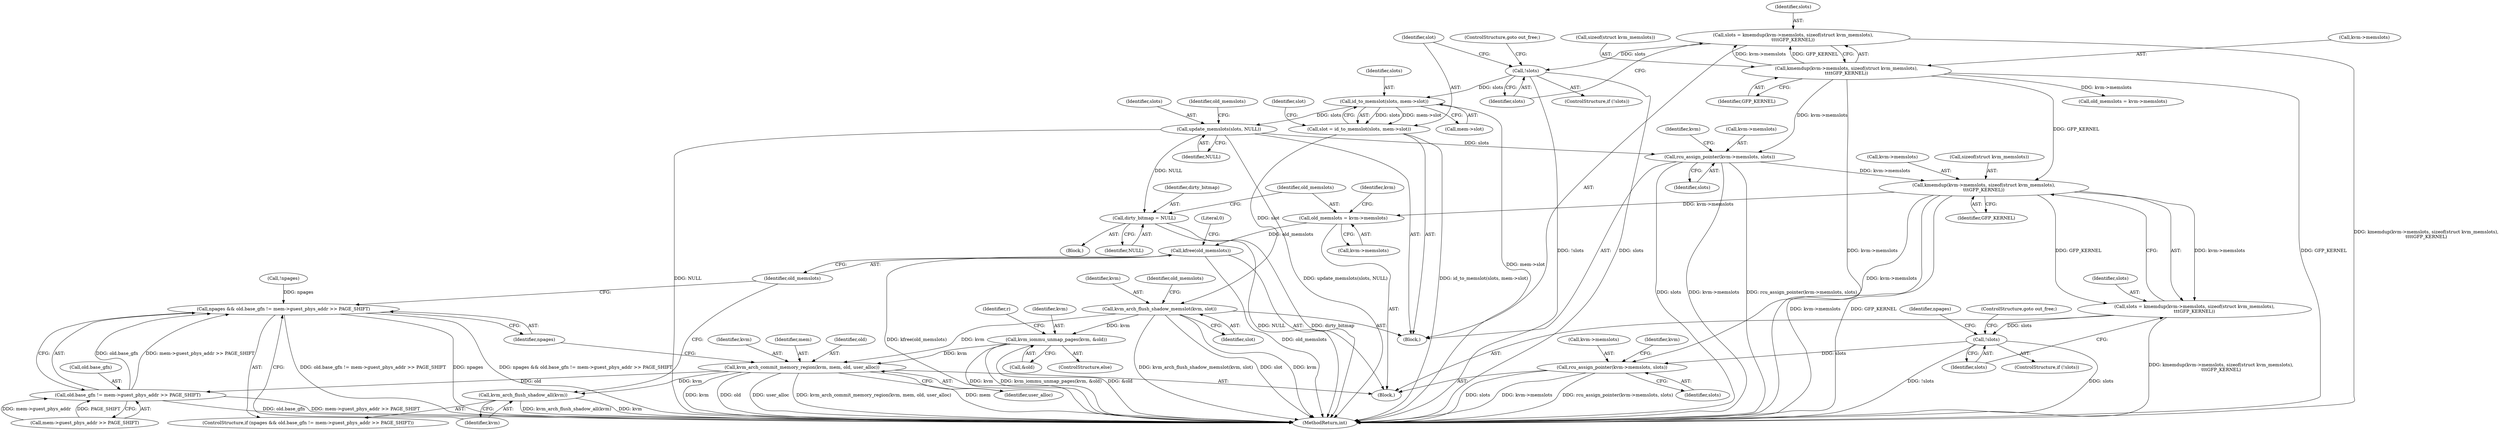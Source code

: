 digraph "0_linux_12d6e7538e2d418c08f082b1b44ffa5fb7270ed8@pointer" {
"1000365" [label="(Call,slots = kmemdup(kvm->memslots, sizeof(struct kvm_memslots),\n\t\t\t\tGFP_KERNEL))"];
"1000367" [label="(Call,kmemdup(kvm->memslots, sizeof(struct kvm_memslots),\n\t\t\t\tGFP_KERNEL))"];
"1000375" [label="(Call,!slots)"];
"1000380" [label="(Call,id_to_memslot(slots, mem->slot))"];
"1000378" [label="(Call,slot = id_to_memslot(slots, mem->slot))"];
"1000408" [label="(Call,kvm_arch_flush_shadow_memslot(kvm, slot))"];
"1000423" [label="(Call,kvm_iommu_unmap_pages(kvm, &old))"];
"1000466" [label="(Call,kvm_arch_commit_memory_region(kvm, mem, old, user_alloc))"];
"1000474" [label="(Call,old.base_gfn != mem->guest_phys_addr >> PAGE_SHIFT)"];
"1000472" [label="(Call,npages && old.base_gfn != mem->guest_phys_addr >> PAGE_SHIFT)"];
"1000483" [label="(Call,kvm_arch_flush_shadow_all(kvm))"];
"1000390" [label="(Call,update_memslots(slots, NULL))"];
"1000398" [label="(Call,rcu_assign_pointer(kvm->memslots, slots))"];
"1000433" [label="(Call,kmemdup(kvm->memslots, sizeof(struct kvm_memslots),\n\t\t\tGFP_KERNEL))"];
"1000431" [label="(Call,slots = kmemdup(kvm->memslots, sizeof(struct kvm_memslots),\n\t\t\tGFP_KERNEL))"];
"1000441" [label="(Call,!slots)"];
"1000456" [label="(Call,rcu_assign_pointer(kvm->memslots, slots))"];
"1000451" [label="(Call,old_memslots = kvm->memslots)"];
"1000485" [label="(Call,kfree(old_memslots))"];
"1000448" [label="(Call,dirty_bitmap = NULL)"];
"1000468" [label="(Identifier,mem)"];
"1000469" [label="(Identifier,old)"];
"1000457" [label="(Call,kvm->memslots)"];
"1000453" [label="(Call,kvm->memslots)"];
"1000483" [label="(Call,kvm_arch_flush_shadow_all(kvm))"];
"1000412" [label="(Identifier,old_memslots)"];
"1000451" [label="(Call,old_memslots = kvm->memslots)"];
"1000446" [label="(Identifier,npages)"];
"1000484" [label="(Identifier,kvm)"];
"1000431" [label="(Call,slots = kmemdup(kvm->memslots, sizeof(struct kvm_memslots),\n\t\t\tGFP_KERNEL))"];
"1000423" [label="(Call,kvm_iommu_unmap_pages(kvm, &old))"];
"1000402" [label="(Identifier,slots)"];
"1000422" [label="(ControlStructure,else)"];
"1000448" [label="(Call,dirty_bitmap = NULL)"];
"1000399" [label="(Call,kvm->memslots)"];
"1000437" [label="(Call,sizeof(struct kvm_memslots))"];
"1000433" [label="(Call,kmemdup(kvm->memslots, sizeof(struct kvm_memslots),\n\t\t\tGFP_KERNEL))"];
"1000428" [label="(Identifier,r)"];
"1000466" [label="(Call,kvm_arch_commit_memory_region(kvm, mem, old, user_alloc))"];
"1000376" [label="(Identifier,slots)"];
"1000377" [label="(ControlStructure,goto out_free;)"];
"1000365" [label="(Call,slots = kmemdup(kvm->memslots, sizeof(struct kvm_memslots),\n\t\t\t\tGFP_KERNEL))"];
"1000116" [label="(Block,)"];
"1000467" [label="(Identifier,kvm)"];
"1000475" [label="(Call,old.base_gfn)"];
"1000432" [label="(Identifier,slots)"];
"1000367" [label="(Call,kmemdup(kvm->memslots, sizeof(struct kvm_memslots),\n\t\t\t\tGFP_KERNEL))"];
"1000464" [label="(Identifier,kvm)"];
"1000425" [label="(Call,&old)"];
"1000449" [label="(Identifier,dirty_bitmap)"];
"1000366" [label="(Identifier,slots)"];
"1000445" [label="(Call,!npages)"];
"1000493" [label="(MethodReturn,int)"];
"1000456" [label="(Call,rcu_assign_pointer(kvm->memslots, slots))"];
"1000393" [label="(Call,old_memslots = kvm->memslots)"];
"1000478" [label="(Call,mem->guest_phys_addr >> PAGE_SHIFT)"];
"1000442" [label="(Identifier,slots)"];
"1000409" [label="(Identifier,kvm)"];
"1000410" [label="(Identifier,slot)"];
"1000380" [label="(Call,id_to_memslot(slots, mem->slot))"];
"1000450" [label="(Identifier,NULL)"];
"1000471" [label="(ControlStructure,if (npages && old.base_gfn != mem->guest_phys_addr >> PAGE_SHIFT))"];
"1000406" [label="(Identifier,kvm)"];
"1000394" [label="(Identifier,old_memslots)"];
"1000398" [label="(Call,rcu_assign_pointer(kvm->memslots, slots))"];
"1000486" [label="(Identifier,old_memslots)"];
"1000379" [label="(Identifier,slot)"];
"1000447" [label="(Block,)"];
"1000371" [label="(Call,sizeof(struct kvm_memslots))"];
"1000381" [label="(Identifier,slots)"];
"1000439" [label="(Identifier,GFP_KERNEL)"];
"1000440" [label="(ControlStructure,if (!slots))"];
"1000434" [label="(Call,kvm->memslots)"];
"1000443" [label="(ControlStructure,goto out_free;)"];
"1000460" [label="(Identifier,slots)"];
"1000373" [label="(Identifier,GFP_KERNEL)"];
"1000458" [label="(Identifier,kvm)"];
"1000488" [label="(Literal,0)"];
"1000387" [label="(Identifier,slot)"];
"1000382" [label="(Call,mem->slot)"];
"1000424" [label="(Identifier,kvm)"];
"1000375" [label="(Call,!slots)"];
"1000374" [label="(ControlStructure,if (!slots))"];
"1000441" [label="(Call,!slots)"];
"1000452" [label="(Identifier,old_memslots)"];
"1000408" [label="(Call,kvm_arch_flush_shadow_memslot(kvm, slot))"];
"1000378" [label="(Call,slot = id_to_memslot(slots, mem->slot))"];
"1000390" [label="(Call,update_memslots(slots, NULL))"];
"1000473" [label="(Identifier,npages)"];
"1000485" [label="(Call,kfree(old_memslots))"];
"1000392" [label="(Identifier,NULL)"];
"1000391" [label="(Identifier,slots)"];
"1000359" [label="(Block,)"];
"1000472" [label="(Call,npages && old.base_gfn != mem->guest_phys_addr >> PAGE_SHIFT)"];
"1000474" [label="(Call,old.base_gfn != mem->guest_phys_addr >> PAGE_SHIFT)"];
"1000470" [label="(Identifier,user_alloc)"];
"1000368" [label="(Call,kvm->memslots)"];
"1000365" -> "1000359"  [label="AST: "];
"1000365" -> "1000367"  [label="CFG: "];
"1000366" -> "1000365"  [label="AST: "];
"1000367" -> "1000365"  [label="AST: "];
"1000376" -> "1000365"  [label="CFG: "];
"1000365" -> "1000493"  [label="DDG: kmemdup(kvm->memslots, sizeof(struct kvm_memslots),\n\t\t\t\tGFP_KERNEL)"];
"1000367" -> "1000365"  [label="DDG: kvm->memslots"];
"1000367" -> "1000365"  [label="DDG: GFP_KERNEL"];
"1000365" -> "1000375"  [label="DDG: slots"];
"1000367" -> "1000373"  [label="CFG: "];
"1000368" -> "1000367"  [label="AST: "];
"1000371" -> "1000367"  [label="AST: "];
"1000373" -> "1000367"  [label="AST: "];
"1000367" -> "1000493"  [label="DDG: kvm->memslots"];
"1000367" -> "1000493"  [label="DDG: GFP_KERNEL"];
"1000367" -> "1000393"  [label="DDG: kvm->memslots"];
"1000367" -> "1000398"  [label="DDG: kvm->memslots"];
"1000367" -> "1000433"  [label="DDG: GFP_KERNEL"];
"1000375" -> "1000374"  [label="AST: "];
"1000375" -> "1000376"  [label="CFG: "];
"1000376" -> "1000375"  [label="AST: "];
"1000377" -> "1000375"  [label="CFG: "];
"1000379" -> "1000375"  [label="CFG: "];
"1000375" -> "1000493"  [label="DDG: slots"];
"1000375" -> "1000493"  [label="DDG: !slots"];
"1000375" -> "1000380"  [label="DDG: slots"];
"1000380" -> "1000378"  [label="AST: "];
"1000380" -> "1000382"  [label="CFG: "];
"1000381" -> "1000380"  [label="AST: "];
"1000382" -> "1000380"  [label="AST: "];
"1000378" -> "1000380"  [label="CFG: "];
"1000380" -> "1000493"  [label="DDG: mem->slot"];
"1000380" -> "1000378"  [label="DDG: slots"];
"1000380" -> "1000378"  [label="DDG: mem->slot"];
"1000380" -> "1000390"  [label="DDG: slots"];
"1000378" -> "1000359"  [label="AST: "];
"1000379" -> "1000378"  [label="AST: "];
"1000387" -> "1000378"  [label="CFG: "];
"1000378" -> "1000493"  [label="DDG: id_to_memslot(slots, mem->slot)"];
"1000378" -> "1000408"  [label="DDG: slot"];
"1000408" -> "1000359"  [label="AST: "];
"1000408" -> "1000410"  [label="CFG: "];
"1000409" -> "1000408"  [label="AST: "];
"1000410" -> "1000408"  [label="AST: "];
"1000412" -> "1000408"  [label="CFG: "];
"1000408" -> "1000493"  [label="DDG: kvm"];
"1000408" -> "1000493"  [label="DDG: kvm_arch_flush_shadow_memslot(kvm, slot)"];
"1000408" -> "1000493"  [label="DDG: slot"];
"1000408" -> "1000423"  [label="DDG: kvm"];
"1000408" -> "1000466"  [label="DDG: kvm"];
"1000423" -> "1000422"  [label="AST: "];
"1000423" -> "1000425"  [label="CFG: "];
"1000424" -> "1000423"  [label="AST: "];
"1000425" -> "1000423"  [label="AST: "];
"1000428" -> "1000423"  [label="CFG: "];
"1000423" -> "1000493"  [label="DDG: kvm_iommu_unmap_pages(kvm, &old)"];
"1000423" -> "1000493"  [label="DDG: &old"];
"1000423" -> "1000493"  [label="DDG: kvm"];
"1000423" -> "1000466"  [label="DDG: kvm"];
"1000466" -> "1000116"  [label="AST: "];
"1000466" -> "1000470"  [label="CFG: "];
"1000467" -> "1000466"  [label="AST: "];
"1000468" -> "1000466"  [label="AST: "];
"1000469" -> "1000466"  [label="AST: "];
"1000470" -> "1000466"  [label="AST: "];
"1000473" -> "1000466"  [label="CFG: "];
"1000466" -> "1000493"  [label="DDG: mem"];
"1000466" -> "1000493"  [label="DDG: kvm"];
"1000466" -> "1000493"  [label="DDG: old"];
"1000466" -> "1000493"  [label="DDG: user_alloc"];
"1000466" -> "1000493"  [label="DDG: kvm_arch_commit_memory_region(kvm, mem, old, user_alloc)"];
"1000466" -> "1000474"  [label="DDG: old"];
"1000466" -> "1000483"  [label="DDG: kvm"];
"1000474" -> "1000472"  [label="AST: "];
"1000474" -> "1000478"  [label="CFG: "];
"1000475" -> "1000474"  [label="AST: "];
"1000478" -> "1000474"  [label="AST: "];
"1000472" -> "1000474"  [label="CFG: "];
"1000474" -> "1000493"  [label="DDG: old.base_gfn"];
"1000474" -> "1000493"  [label="DDG: mem->guest_phys_addr >> PAGE_SHIFT"];
"1000474" -> "1000472"  [label="DDG: old.base_gfn"];
"1000474" -> "1000472"  [label="DDG: mem->guest_phys_addr >> PAGE_SHIFT"];
"1000478" -> "1000474"  [label="DDG: mem->guest_phys_addr"];
"1000478" -> "1000474"  [label="DDG: PAGE_SHIFT"];
"1000472" -> "1000471"  [label="AST: "];
"1000472" -> "1000473"  [label="CFG: "];
"1000473" -> "1000472"  [label="AST: "];
"1000484" -> "1000472"  [label="CFG: "];
"1000486" -> "1000472"  [label="CFG: "];
"1000472" -> "1000493"  [label="DDG: npages && old.base_gfn != mem->guest_phys_addr >> PAGE_SHIFT"];
"1000472" -> "1000493"  [label="DDG: old.base_gfn != mem->guest_phys_addr >> PAGE_SHIFT"];
"1000472" -> "1000493"  [label="DDG: npages"];
"1000445" -> "1000472"  [label="DDG: npages"];
"1000483" -> "1000471"  [label="AST: "];
"1000483" -> "1000484"  [label="CFG: "];
"1000484" -> "1000483"  [label="AST: "];
"1000486" -> "1000483"  [label="CFG: "];
"1000483" -> "1000493"  [label="DDG: kvm_arch_flush_shadow_all(kvm)"];
"1000483" -> "1000493"  [label="DDG: kvm"];
"1000390" -> "1000359"  [label="AST: "];
"1000390" -> "1000392"  [label="CFG: "];
"1000391" -> "1000390"  [label="AST: "];
"1000392" -> "1000390"  [label="AST: "];
"1000394" -> "1000390"  [label="CFG: "];
"1000390" -> "1000493"  [label="DDG: NULL"];
"1000390" -> "1000493"  [label="DDG: update_memslots(slots, NULL)"];
"1000390" -> "1000398"  [label="DDG: slots"];
"1000390" -> "1000448"  [label="DDG: NULL"];
"1000398" -> "1000359"  [label="AST: "];
"1000398" -> "1000402"  [label="CFG: "];
"1000399" -> "1000398"  [label="AST: "];
"1000402" -> "1000398"  [label="AST: "];
"1000406" -> "1000398"  [label="CFG: "];
"1000398" -> "1000493"  [label="DDG: rcu_assign_pointer(kvm->memslots, slots)"];
"1000398" -> "1000493"  [label="DDG: slots"];
"1000398" -> "1000493"  [label="DDG: kvm->memslots"];
"1000398" -> "1000433"  [label="DDG: kvm->memslots"];
"1000433" -> "1000431"  [label="AST: "];
"1000433" -> "1000439"  [label="CFG: "];
"1000434" -> "1000433"  [label="AST: "];
"1000437" -> "1000433"  [label="AST: "];
"1000439" -> "1000433"  [label="AST: "];
"1000431" -> "1000433"  [label="CFG: "];
"1000433" -> "1000493"  [label="DDG: kvm->memslots"];
"1000433" -> "1000493"  [label="DDG: GFP_KERNEL"];
"1000433" -> "1000431"  [label="DDG: kvm->memslots"];
"1000433" -> "1000431"  [label="DDG: GFP_KERNEL"];
"1000433" -> "1000451"  [label="DDG: kvm->memslots"];
"1000433" -> "1000456"  [label="DDG: kvm->memslots"];
"1000431" -> "1000116"  [label="AST: "];
"1000432" -> "1000431"  [label="AST: "];
"1000442" -> "1000431"  [label="CFG: "];
"1000431" -> "1000493"  [label="DDG: kmemdup(kvm->memslots, sizeof(struct kvm_memslots),\n\t\t\tGFP_KERNEL)"];
"1000431" -> "1000441"  [label="DDG: slots"];
"1000441" -> "1000440"  [label="AST: "];
"1000441" -> "1000442"  [label="CFG: "];
"1000442" -> "1000441"  [label="AST: "];
"1000443" -> "1000441"  [label="CFG: "];
"1000446" -> "1000441"  [label="CFG: "];
"1000441" -> "1000493"  [label="DDG: slots"];
"1000441" -> "1000493"  [label="DDG: !slots"];
"1000441" -> "1000456"  [label="DDG: slots"];
"1000456" -> "1000116"  [label="AST: "];
"1000456" -> "1000460"  [label="CFG: "];
"1000457" -> "1000456"  [label="AST: "];
"1000460" -> "1000456"  [label="AST: "];
"1000464" -> "1000456"  [label="CFG: "];
"1000456" -> "1000493"  [label="DDG: slots"];
"1000456" -> "1000493"  [label="DDG: kvm->memslots"];
"1000456" -> "1000493"  [label="DDG: rcu_assign_pointer(kvm->memslots, slots)"];
"1000451" -> "1000116"  [label="AST: "];
"1000451" -> "1000453"  [label="CFG: "];
"1000452" -> "1000451"  [label="AST: "];
"1000453" -> "1000451"  [label="AST: "];
"1000458" -> "1000451"  [label="CFG: "];
"1000451" -> "1000485"  [label="DDG: old_memslots"];
"1000485" -> "1000116"  [label="AST: "];
"1000485" -> "1000486"  [label="CFG: "];
"1000486" -> "1000485"  [label="AST: "];
"1000488" -> "1000485"  [label="CFG: "];
"1000485" -> "1000493"  [label="DDG: old_memslots"];
"1000485" -> "1000493"  [label="DDG: kfree(old_memslots)"];
"1000448" -> "1000447"  [label="AST: "];
"1000448" -> "1000450"  [label="CFG: "];
"1000449" -> "1000448"  [label="AST: "];
"1000450" -> "1000448"  [label="AST: "];
"1000452" -> "1000448"  [label="CFG: "];
"1000448" -> "1000493"  [label="DDG: NULL"];
"1000448" -> "1000493"  [label="DDG: dirty_bitmap"];
}
